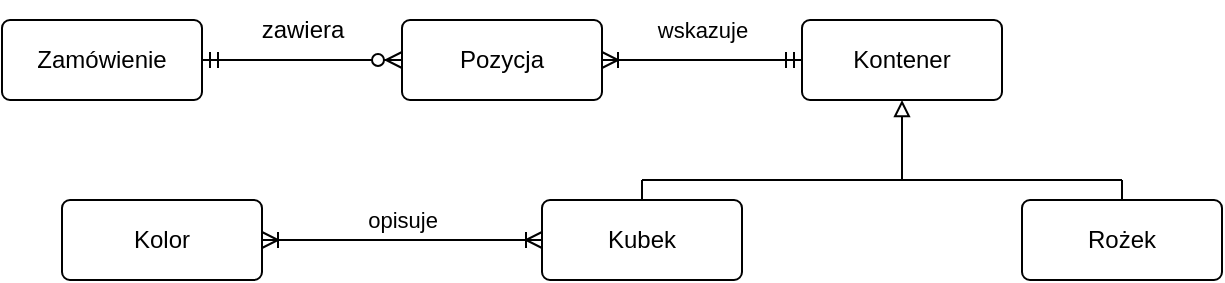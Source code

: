 <mxfile version="24.2.3" type="device">
  <diagram name="Strona-1" id="5WaDKR-eOBSukU318PR2">
    <mxGraphModel dx="819" dy="446" grid="1" gridSize="10" guides="1" tooltips="1" connect="1" arrows="1" fold="1" page="1" pageScale="1" pageWidth="827" pageHeight="1169" math="0" shadow="0">
      <root>
        <mxCell id="0" />
        <mxCell id="1" parent="0" />
        <mxCell id="owHT4e4gTUOwFDO5rTLU-1" value="Kolor" style="rounded=1;arcSize=10;whiteSpace=wrap;html=1;align=center;" vertex="1" parent="1">
          <mxGeometry x="150" y="170" width="100" height="40" as="geometry" />
        </mxCell>
        <mxCell id="owHT4e4gTUOwFDO5rTLU-2" value="Kontener" style="rounded=1;arcSize=10;whiteSpace=wrap;html=1;align=center;" vertex="1" parent="1">
          <mxGeometry x="520" y="80" width="100" height="40" as="geometry" />
        </mxCell>
        <mxCell id="owHT4e4gTUOwFDO5rTLU-3" value="Rożek" style="rounded=1;arcSize=10;whiteSpace=wrap;html=1;align=center;" vertex="1" parent="1">
          <mxGeometry x="630" y="170" width="100" height="40" as="geometry" />
        </mxCell>
        <mxCell id="owHT4e4gTUOwFDO5rTLU-4" value="Pozycja" style="rounded=1;arcSize=10;whiteSpace=wrap;html=1;align=center;" vertex="1" parent="1">
          <mxGeometry x="320" y="80" width="100" height="40" as="geometry" />
        </mxCell>
        <mxCell id="owHT4e4gTUOwFDO5rTLU-5" value="Kubek" style="rounded=1;arcSize=10;whiteSpace=wrap;html=1;align=center;" vertex="1" parent="1">
          <mxGeometry x="390" y="170" width="100" height="40" as="geometry" />
        </mxCell>
        <mxCell id="owHT4e4gTUOwFDO5rTLU-6" value="Zamówienie" style="rounded=1;arcSize=10;whiteSpace=wrap;html=1;align=center;" vertex="1" parent="1">
          <mxGeometry x="120" y="80" width="100" height="40" as="geometry" />
        </mxCell>
        <mxCell id="owHT4e4gTUOwFDO5rTLU-9" value="" style="edgeStyle=entityRelationEdgeStyle;fontSize=12;html=1;endArrow=ERzeroToMany;startArrow=ERmandOne;rounded=0;exitX=1;exitY=0.5;exitDx=0;exitDy=0;" edge="1" parent="1" source="owHT4e4gTUOwFDO5rTLU-6">
          <mxGeometry width="100" height="100" relative="1" as="geometry">
            <mxPoint x="220" y="200" as="sourcePoint" />
            <mxPoint x="320" y="100" as="targetPoint" />
          </mxGeometry>
        </mxCell>
        <mxCell id="owHT4e4gTUOwFDO5rTLU-10" value="zawiera" style="text;html=1;align=center;verticalAlign=middle;resizable=0;points=[];autosize=1;strokeColor=none;fillColor=none;" vertex="1" parent="1">
          <mxGeometry x="240" y="70" width="60" height="30" as="geometry" />
        </mxCell>
        <mxCell id="owHT4e4gTUOwFDO5rTLU-11" value="" style="edgeStyle=entityRelationEdgeStyle;fontSize=12;html=1;endArrow=ERoneToMany;startArrow=ERmandOne;rounded=0;entryX=1;entryY=0.5;entryDx=0;entryDy=0;" edge="1" parent="1" source="owHT4e4gTUOwFDO5rTLU-2" target="owHT4e4gTUOwFDO5rTLU-4">
          <mxGeometry width="100" height="100" relative="1" as="geometry">
            <mxPoint x="400" y="220" as="sourcePoint" />
            <mxPoint x="500" y="120" as="targetPoint" />
          </mxGeometry>
        </mxCell>
        <mxCell id="owHT4e4gTUOwFDO5rTLU-12" value="wskazuje" style="edgeLabel;html=1;align=center;verticalAlign=middle;resizable=0;points=[];" vertex="1" connectable="0" parent="owHT4e4gTUOwFDO5rTLU-11">
          <mxGeometry x="-0.163" y="-1" relative="1" as="geometry">
            <mxPoint x="-8" y="-14" as="offset" />
          </mxGeometry>
        </mxCell>
        <mxCell id="owHT4e4gTUOwFDO5rTLU-18" value="" style="endArrow=block;html=1;rounded=0;entryX=0.5;entryY=1;entryDx=0;entryDy=0;startArrow=none;startFill=0;endFill=0;" edge="1" parent="1" target="owHT4e4gTUOwFDO5rTLU-2">
          <mxGeometry relative="1" as="geometry">
            <mxPoint x="570" y="160" as="sourcePoint" />
            <mxPoint x="490" y="220" as="targetPoint" />
          </mxGeometry>
        </mxCell>
        <mxCell id="owHT4e4gTUOwFDO5rTLU-19" value="" style="endArrow=none;html=1;rounded=0;" edge="1" parent="1">
          <mxGeometry relative="1" as="geometry">
            <mxPoint x="440" y="160" as="sourcePoint" />
            <mxPoint x="680" y="160" as="targetPoint" />
          </mxGeometry>
        </mxCell>
        <mxCell id="owHT4e4gTUOwFDO5rTLU-22" value="" style="endArrow=none;html=1;rounded=0;" edge="1" parent="1" target="owHT4e4gTUOwFDO5rTLU-5">
          <mxGeometry relative="1" as="geometry">
            <mxPoint x="440" y="160" as="sourcePoint" />
            <mxPoint x="620" y="260" as="targetPoint" />
          </mxGeometry>
        </mxCell>
        <mxCell id="owHT4e4gTUOwFDO5rTLU-23" value="" style="endArrow=none;html=1;rounded=0;" edge="1" parent="1" target="owHT4e4gTUOwFDO5rTLU-3">
          <mxGeometry relative="1" as="geometry">
            <mxPoint x="680" y="160" as="sourcePoint" />
            <mxPoint x="840" y="160" as="targetPoint" />
          </mxGeometry>
        </mxCell>
        <mxCell id="owHT4e4gTUOwFDO5rTLU-25" value="" style="edgeStyle=entityRelationEdgeStyle;fontSize=12;html=1;endArrow=ERoneToMany;startArrow=ERoneToMany;rounded=0;entryX=0;entryY=0.5;entryDx=0;entryDy=0;exitX=1;exitY=0.5;exitDx=0;exitDy=0;" edge="1" parent="1" source="owHT4e4gTUOwFDO5rTLU-1" target="owHT4e4gTUOwFDO5rTLU-5">
          <mxGeometry width="100" height="100" relative="1" as="geometry">
            <mxPoint x="270" y="320" as="sourcePoint" />
            <mxPoint x="370" y="220" as="targetPoint" />
          </mxGeometry>
        </mxCell>
        <mxCell id="owHT4e4gTUOwFDO5rTLU-26" value="opisuje" style="edgeLabel;html=1;align=center;verticalAlign=middle;resizable=0;points=[];" vertex="1" connectable="0" parent="owHT4e4gTUOwFDO5rTLU-25">
          <mxGeometry x="-0.02" y="-2" relative="1" as="geometry">
            <mxPoint x="1" y="-12" as="offset" />
          </mxGeometry>
        </mxCell>
      </root>
    </mxGraphModel>
  </diagram>
</mxfile>
